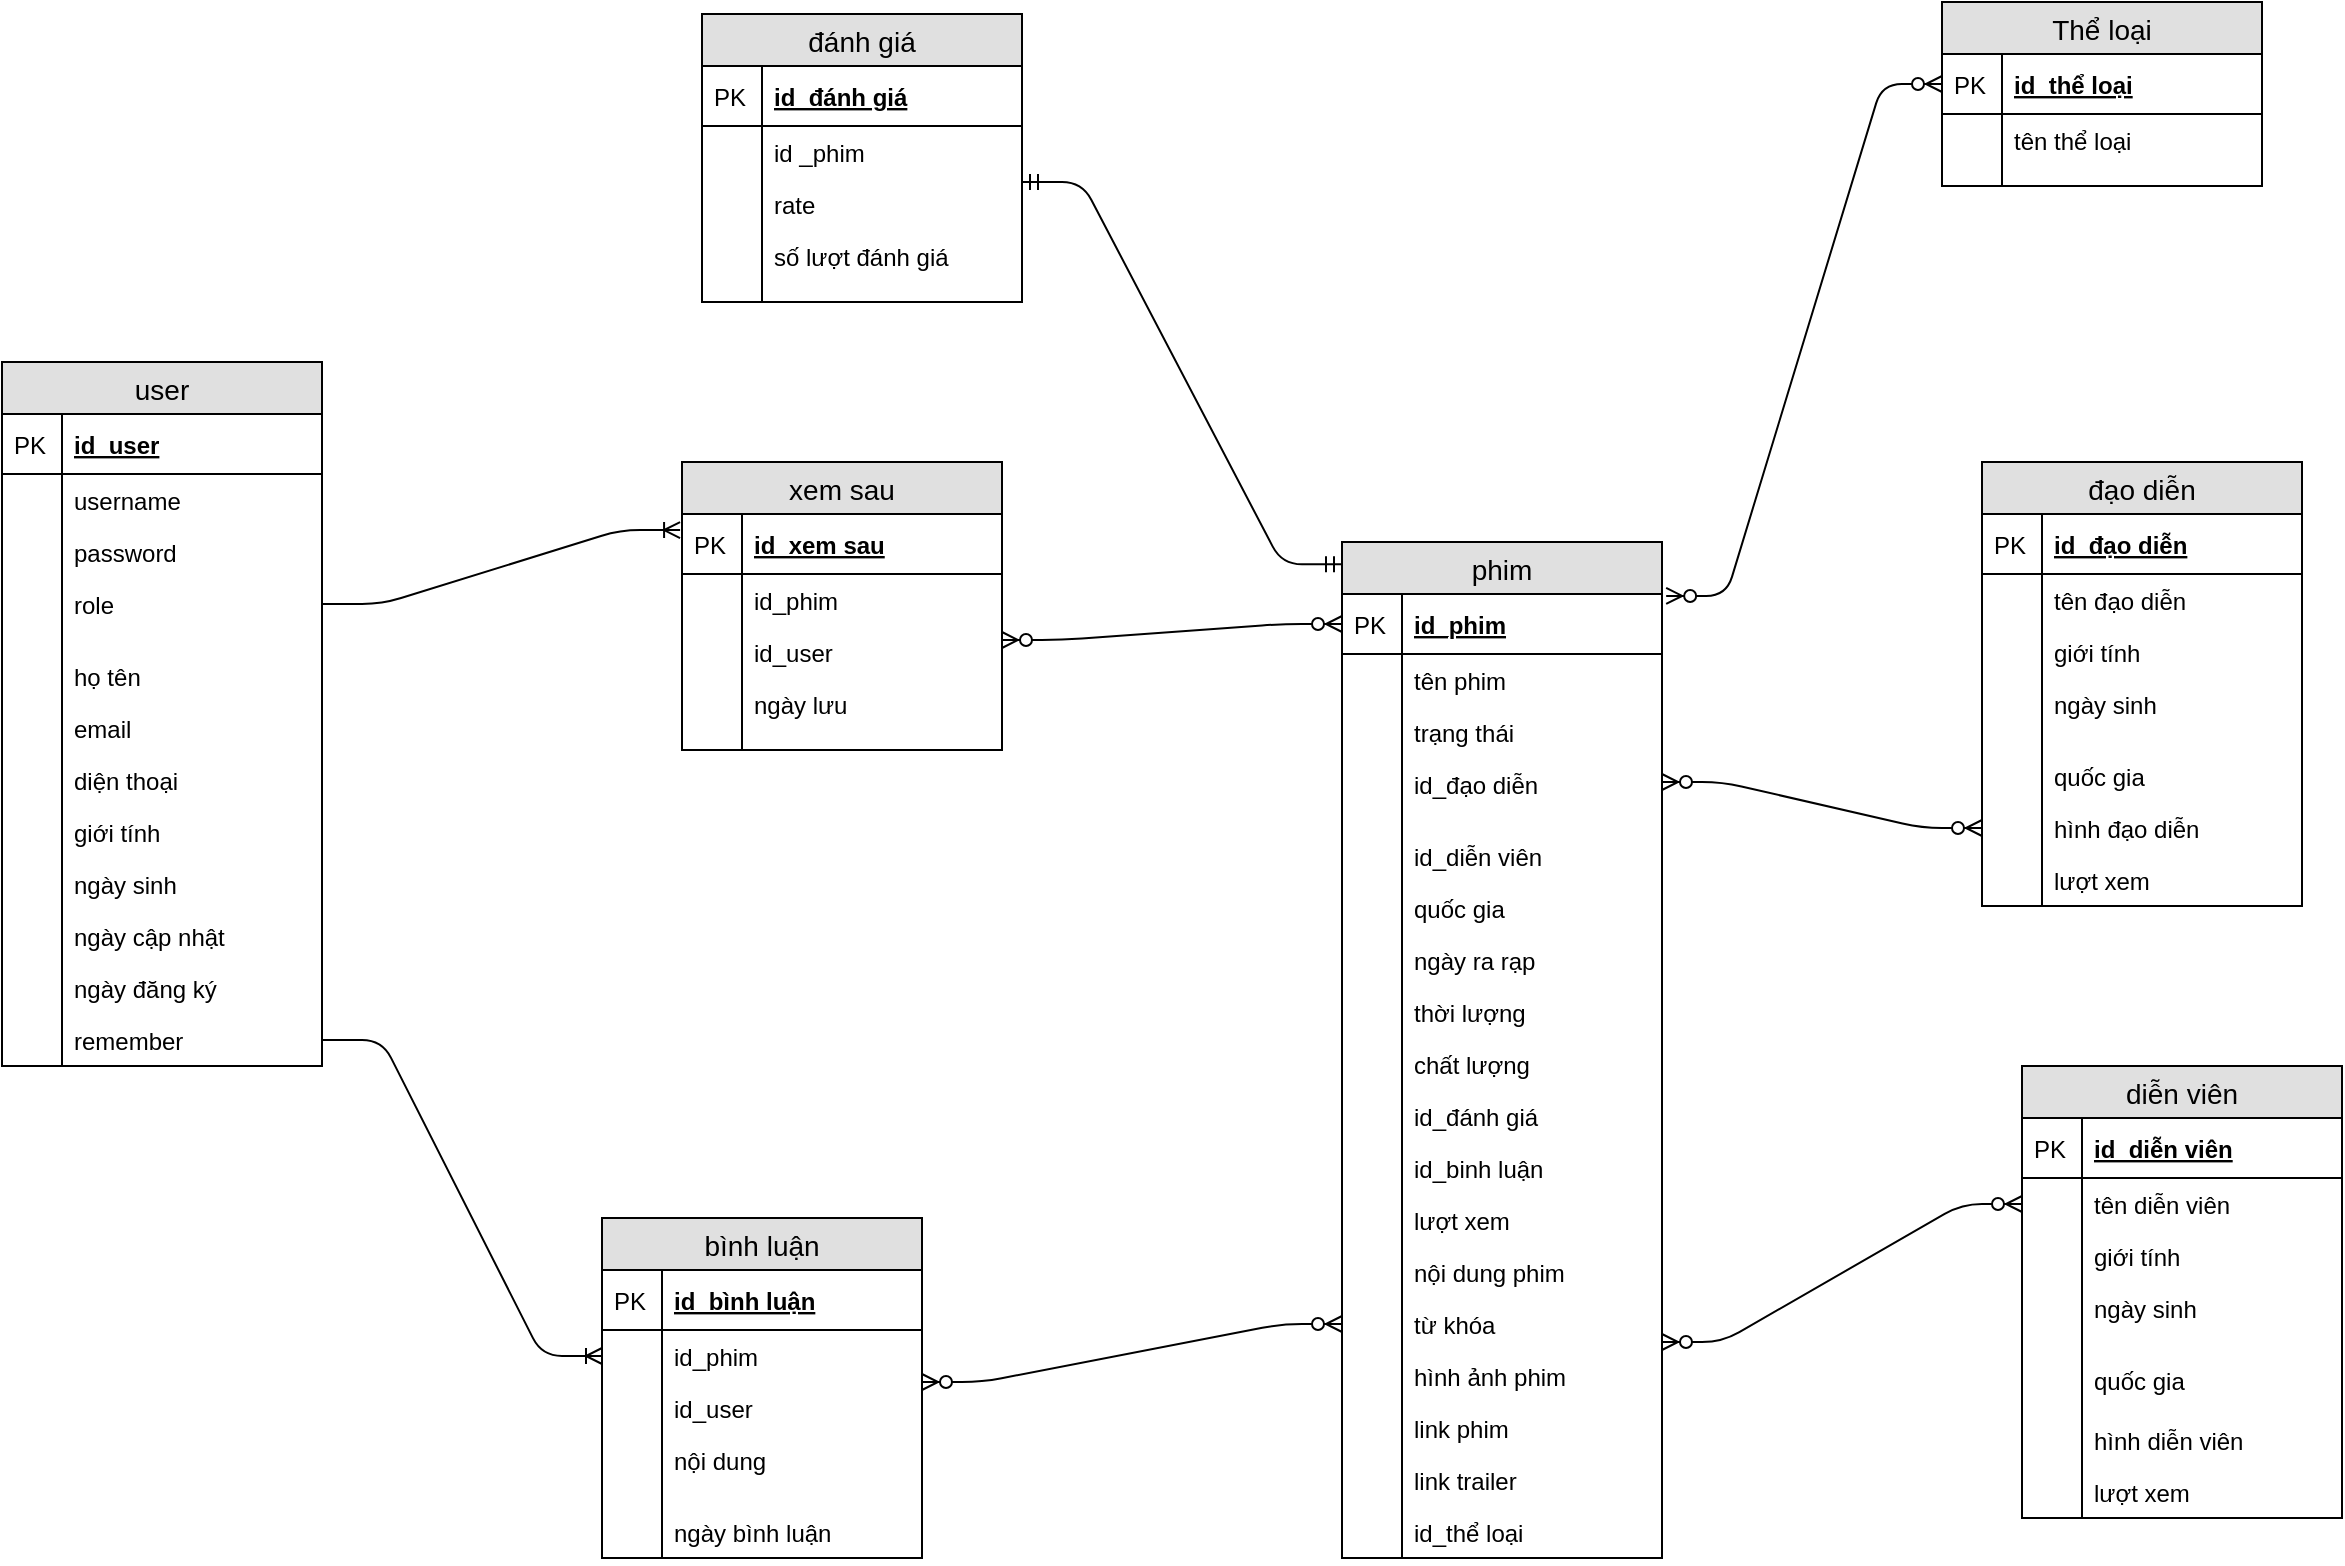 <mxfile version="12.2.6" type="google" pages="1"><diagram id="1PZomo2uLnGu0IHAqjBU" name="Page-1"><mxGraphModel dx="2258" dy="1855" grid="1" gridSize="10" guides="1" tooltips="1" connect="1" arrows="1" fold="1" page="1" pageScale="1" pageWidth="850" pageHeight="1100" math="0" shadow="0"><root><mxCell id="0"/><mxCell id="1" parent="0"/><mxCell id="wIGIGdY3_g30-IGLRHOj-5" value="user" style="swimlane;fontStyle=0;childLayout=stackLayout;horizontal=1;startSize=26;fillColor=#e0e0e0;horizontalStack=0;resizeParent=1;resizeParentMax=0;resizeLast=0;collapsible=1;marginBottom=0;swimlaneFillColor=#ffffff;align=center;fontSize=14;" vertex="1" parent="1"><mxGeometry x="-360" y="-520" width="160" height="352" as="geometry"/></mxCell><mxCell id="wIGIGdY3_g30-IGLRHOj-6" value="id_user" style="shape=partialRectangle;top=0;left=0;right=0;bottom=1;align=left;verticalAlign=middle;fillColor=none;spacingLeft=34;spacingRight=4;overflow=hidden;rotatable=0;points=[[0,0.5],[1,0.5]];portConstraint=eastwest;dropTarget=0;fontStyle=5;fontSize=12;" vertex="1" parent="wIGIGdY3_g30-IGLRHOj-5"><mxGeometry y="26" width="160" height="30" as="geometry"/></mxCell><mxCell id="wIGIGdY3_g30-IGLRHOj-7" value="PK" style="shape=partialRectangle;top=0;left=0;bottom=0;fillColor=none;align=left;verticalAlign=middle;spacingLeft=4;spacingRight=4;overflow=hidden;rotatable=0;points=[];portConstraint=eastwest;part=1;fontSize=12;" vertex="1" connectable="0" parent="wIGIGdY3_g30-IGLRHOj-6"><mxGeometry width="30" height="30" as="geometry"/></mxCell><mxCell id="wIGIGdY3_g30-IGLRHOj-8" value="username" style="shape=partialRectangle;top=0;left=0;right=0;bottom=0;align=left;verticalAlign=top;fillColor=none;spacingLeft=34;spacingRight=4;overflow=hidden;rotatable=0;points=[[0,0.5],[1,0.5]];portConstraint=eastwest;dropTarget=0;fontSize=12;" vertex="1" parent="wIGIGdY3_g30-IGLRHOj-5"><mxGeometry y="56" width="160" height="26" as="geometry"/></mxCell><mxCell id="wIGIGdY3_g30-IGLRHOj-9" value="" style="shape=partialRectangle;top=0;left=0;bottom=0;fillColor=none;align=left;verticalAlign=top;spacingLeft=4;spacingRight=4;overflow=hidden;rotatable=0;points=[];portConstraint=eastwest;part=1;fontSize=12;" vertex="1" connectable="0" parent="wIGIGdY3_g30-IGLRHOj-8"><mxGeometry width="30" height="26" as="geometry"/></mxCell><mxCell id="wIGIGdY3_g30-IGLRHOj-10" value="password" style="shape=partialRectangle;top=0;left=0;right=0;bottom=0;align=left;verticalAlign=top;fillColor=none;spacingLeft=34;spacingRight=4;overflow=hidden;rotatable=0;points=[[0,0.5],[1,0.5]];portConstraint=eastwest;dropTarget=0;fontSize=12;" vertex="1" parent="wIGIGdY3_g30-IGLRHOj-5"><mxGeometry y="82" width="160" height="26" as="geometry"/></mxCell><mxCell id="wIGIGdY3_g30-IGLRHOj-11" value="" style="shape=partialRectangle;top=0;left=0;bottom=0;fillColor=none;align=left;verticalAlign=top;spacingLeft=4;spacingRight=4;overflow=hidden;rotatable=0;points=[];portConstraint=eastwest;part=1;fontSize=12;" vertex="1" connectable="0" parent="wIGIGdY3_g30-IGLRHOj-10"><mxGeometry width="30" height="26" as="geometry"/></mxCell><mxCell id="wIGIGdY3_g30-IGLRHOj-12" value="role" style="shape=partialRectangle;top=0;left=0;right=0;bottom=0;align=left;verticalAlign=top;fillColor=none;spacingLeft=34;spacingRight=4;overflow=hidden;rotatable=0;points=[[0,0.5],[1,0.5]];portConstraint=eastwest;dropTarget=0;fontSize=12;" vertex="1" parent="wIGIGdY3_g30-IGLRHOj-5"><mxGeometry y="108" width="160" height="26" as="geometry"/></mxCell><mxCell id="wIGIGdY3_g30-IGLRHOj-13" value="" style="shape=partialRectangle;top=0;left=0;bottom=0;fillColor=none;align=left;verticalAlign=top;spacingLeft=4;spacingRight=4;overflow=hidden;rotatable=0;points=[];portConstraint=eastwest;part=1;fontSize=12;" vertex="1" connectable="0" parent="wIGIGdY3_g30-IGLRHOj-12"><mxGeometry width="30" height="26" as="geometry"/></mxCell><mxCell id="wIGIGdY3_g30-IGLRHOj-14" value="" style="shape=partialRectangle;top=0;left=0;right=0;bottom=0;align=left;verticalAlign=top;fillColor=none;spacingLeft=34;spacingRight=4;overflow=hidden;rotatable=0;points=[[0,0.5],[1,0.5]];portConstraint=eastwest;dropTarget=0;fontSize=12;" vertex="1" parent="wIGIGdY3_g30-IGLRHOj-5"><mxGeometry y="134" width="160" height="10" as="geometry"/></mxCell><mxCell id="wIGIGdY3_g30-IGLRHOj-15" value="" style="shape=partialRectangle;top=0;left=0;bottom=0;fillColor=none;align=left;verticalAlign=top;spacingLeft=4;spacingRight=4;overflow=hidden;rotatable=0;points=[];portConstraint=eastwest;part=1;fontSize=12;" vertex="1" connectable="0" parent="wIGIGdY3_g30-IGLRHOj-14"><mxGeometry width="30" height="10" as="geometry"/></mxCell><mxCell id="wIGIGdY3_g30-IGLRHOj-18" value="họ tên" style="shape=partialRectangle;top=0;left=0;right=0;bottom=0;align=left;verticalAlign=top;fillColor=none;spacingLeft=34;spacingRight=4;overflow=hidden;rotatable=0;points=[[0,0.5],[1,0.5]];portConstraint=eastwest;dropTarget=0;fontSize=12;" vertex="1" parent="wIGIGdY3_g30-IGLRHOj-5"><mxGeometry y="144" width="160" height="26" as="geometry"/></mxCell><mxCell id="wIGIGdY3_g30-IGLRHOj-19" value="" style="shape=partialRectangle;top=0;left=0;bottom=0;fillColor=none;align=left;verticalAlign=top;spacingLeft=4;spacingRight=4;overflow=hidden;rotatable=0;points=[];portConstraint=eastwest;part=1;fontSize=12;" vertex="1" connectable="0" parent="wIGIGdY3_g30-IGLRHOj-18"><mxGeometry width="30" height="26" as="geometry"/></mxCell><mxCell id="wIGIGdY3_g30-IGLRHOj-20" value="email" style="shape=partialRectangle;top=0;left=0;right=0;bottom=0;align=left;verticalAlign=top;fillColor=none;spacingLeft=34;spacingRight=4;overflow=hidden;rotatable=0;points=[[0,0.5],[1,0.5]];portConstraint=eastwest;dropTarget=0;fontSize=12;" vertex="1" parent="wIGIGdY3_g30-IGLRHOj-5"><mxGeometry y="170" width="160" height="26" as="geometry"/></mxCell><mxCell id="wIGIGdY3_g30-IGLRHOj-21" value="" style="shape=partialRectangle;top=0;left=0;bottom=0;fillColor=none;align=left;verticalAlign=top;spacingLeft=4;spacingRight=4;overflow=hidden;rotatable=0;points=[];portConstraint=eastwest;part=1;fontSize=12;" vertex="1" connectable="0" parent="wIGIGdY3_g30-IGLRHOj-20"><mxGeometry width="30" height="26" as="geometry"/></mxCell><mxCell id="wIGIGdY3_g30-IGLRHOj-22" value="diện thoại" style="shape=partialRectangle;top=0;left=0;right=0;bottom=0;align=left;verticalAlign=top;fillColor=none;spacingLeft=34;spacingRight=4;overflow=hidden;rotatable=0;points=[[0,0.5],[1,0.5]];portConstraint=eastwest;dropTarget=0;fontSize=12;" vertex="1" parent="wIGIGdY3_g30-IGLRHOj-5"><mxGeometry y="196" width="160" height="26" as="geometry"/></mxCell><mxCell id="wIGIGdY3_g30-IGLRHOj-23" value="" style="shape=partialRectangle;top=0;left=0;bottom=0;fillColor=none;align=left;verticalAlign=top;spacingLeft=4;spacingRight=4;overflow=hidden;rotatable=0;points=[];portConstraint=eastwest;part=1;fontSize=12;" vertex="1" connectable="0" parent="wIGIGdY3_g30-IGLRHOj-22"><mxGeometry width="30" height="26" as="geometry"/></mxCell><mxCell id="wIGIGdY3_g30-IGLRHOj-24" value="giới tính" style="shape=partialRectangle;top=0;left=0;right=0;bottom=0;align=left;verticalAlign=top;fillColor=none;spacingLeft=34;spacingRight=4;overflow=hidden;rotatable=0;points=[[0,0.5],[1,0.5]];portConstraint=eastwest;dropTarget=0;fontSize=12;" vertex="1" parent="wIGIGdY3_g30-IGLRHOj-5"><mxGeometry y="222" width="160" height="26" as="geometry"/></mxCell><mxCell id="wIGIGdY3_g30-IGLRHOj-25" value="" style="shape=partialRectangle;top=0;left=0;bottom=0;fillColor=none;align=left;verticalAlign=top;spacingLeft=4;spacingRight=4;overflow=hidden;rotatable=0;points=[];portConstraint=eastwest;part=1;fontSize=12;" vertex="1" connectable="0" parent="wIGIGdY3_g30-IGLRHOj-24"><mxGeometry width="30" height="26" as="geometry"/></mxCell><mxCell id="wIGIGdY3_g30-IGLRHOj-26" value="ngày sinh" style="shape=partialRectangle;top=0;left=0;right=0;bottom=0;align=left;verticalAlign=top;fillColor=none;spacingLeft=34;spacingRight=4;overflow=hidden;rotatable=0;points=[[0,0.5],[1,0.5]];portConstraint=eastwest;dropTarget=0;fontSize=12;" vertex="1" parent="wIGIGdY3_g30-IGLRHOj-5"><mxGeometry y="248" width="160" height="26" as="geometry"/></mxCell><mxCell id="wIGIGdY3_g30-IGLRHOj-27" value="" style="shape=partialRectangle;top=0;left=0;bottom=0;fillColor=none;align=left;verticalAlign=top;spacingLeft=4;spacingRight=4;overflow=hidden;rotatable=0;points=[];portConstraint=eastwest;part=1;fontSize=12;" vertex="1" connectable="0" parent="wIGIGdY3_g30-IGLRHOj-26"><mxGeometry width="30" height="26" as="geometry"/></mxCell><mxCell id="wIGIGdY3_g30-IGLRHOj-49" value="ngày cập nhật" style="shape=partialRectangle;top=0;left=0;right=0;bottom=0;align=left;verticalAlign=top;fillColor=none;spacingLeft=34;spacingRight=4;overflow=hidden;rotatable=0;points=[[0,0.5],[1,0.5]];portConstraint=eastwest;dropTarget=0;fontSize=12;" vertex="1" parent="wIGIGdY3_g30-IGLRHOj-5"><mxGeometry y="274" width="160" height="26" as="geometry"/></mxCell><mxCell id="wIGIGdY3_g30-IGLRHOj-50" value="" style="shape=partialRectangle;top=0;left=0;bottom=0;fillColor=none;align=left;verticalAlign=top;spacingLeft=4;spacingRight=4;overflow=hidden;rotatable=0;points=[];portConstraint=eastwest;part=1;fontSize=12;" vertex="1" connectable="0" parent="wIGIGdY3_g30-IGLRHOj-49"><mxGeometry width="30" height="26" as="geometry"/></mxCell><mxCell id="wIGIGdY3_g30-IGLRHOj-51" value="ngày đăng ký" style="shape=partialRectangle;top=0;left=0;right=0;bottom=0;align=left;verticalAlign=top;fillColor=none;spacingLeft=34;spacingRight=4;overflow=hidden;rotatable=0;points=[[0,0.5],[1,0.5]];portConstraint=eastwest;dropTarget=0;fontSize=12;" vertex="1" parent="wIGIGdY3_g30-IGLRHOj-5"><mxGeometry y="300" width="160" height="26" as="geometry"/></mxCell><mxCell id="wIGIGdY3_g30-IGLRHOj-52" value="" style="shape=partialRectangle;top=0;left=0;bottom=0;fillColor=none;align=left;verticalAlign=top;spacingLeft=4;spacingRight=4;overflow=hidden;rotatable=0;points=[];portConstraint=eastwest;part=1;fontSize=12;" vertex="1" connectable="0" parent="wIGIGdY3_g30-IGLRHOj-51"><mxGeometry width="30" height="26" as="geometry"/></mxCell><mxCell id="wIGIGdY3_g30-IGLRHOj-53" value="remember" style="shape=partialRectangle;top=0;left=0;right=0;bottom=0;align=left;verticalAlign=top;fillColor=none;spacingLeft=34;spacingRight=4;overflow=hidden;rotatable=0;points=[[0,0.5],[1,0.5]];portConstraint=eastwest;dropTarget=0;fontSize=12;" vertex="1" parent="wIGIGdY3_g30-IGLRHOj-5"><mxGeometry y="326" width="160" height="26" as="geometry"/></mxCell><mxCell id="wIGIGdY3_g30-IGLRHOj-54" value="" style="shape=partialRectangle;top=0;left=0;bottom=0;fillColor=none;align=left;verticalAlign=top;spacingLeft=4;spacingRight=4;overflow=hidden;rotatable=0;points=[];portConstraint=eastwest;part=1;fontSize=12;" vertex="1" connectable="0" parent="wIGIGdY3_g30-IGLRHOj-53"><mxGeometry width="30" height="26" as="geometry"/></mxCell><mxCell id="wIGIGdY3_g30-IGLRHOj-66" value="phim" style="swimlane;fontStyle=0;childLayout=stackLayout;horizontal=1;startSize=26;fillColor=#e0e0e0;horizontalStack=0;resizeParent=1;resizeParentMax=0;resizeLast=0;collapsible=1;marginBottom=0;swimlaneFillColor=#ffffff;align=center;fontSize=14;" vertex="1" parent="1"><mxGeometry x="310" y="-430" width="160" height="508" as="geometry"/></mxCell><mxCell id="wIGIGdY3_g30-IGLRHOj-67" value="id_phim" style="shape=partialRectangle;top=0;left=0;right=0;bottom=1;align=left;verticalAlign=middle;fillColor=none;spacingLeft=34;spacingRight=4;overflow=hidden;rotatable=0;points=[[0,0.5],[1,0.5]];portConstraint=eastwest;dropTarget=0;fontStyle=5;fontSize=12;" vertex="1" parent="wIGIGdY3_g30-IGLRHOj-66"><mxGeometry y="26" width="160" height="30" as="geometry"/></mxCell><mxCell id="wIGIGdY3_g30-IGLRHOj-68" value="PK" style="shape=partialRectangle;top=0;left=0;bottom=0;fillColor=none;align=left;verticalAlign=middle;spacingLeft=4;spacingRight=4;overflow=hidden;rotatable=0;points=[];portConstraint=eastwest;part=1;fontSize=12;" vertex="1" connectable="0" parent="wIGIGdY3_g30-IGLRHOj-67"><mxGeometry width="30" height="30" as="geometry"/></mxCell><mxCell id="wIGIGdY3_g30-IGLRHOj-69" value="tên phim" style="shape=partialRectangle;top=0;left=0;right=0;bottom=0;align=left;verticalAlign=top;fillColor=none;spacingLeft=34;spacingRight=4;overflow=hidden;rotatable=0;points=[[0,0.5],[1,0.5]];portConstraint=eastwest;dropTarget=0;fontSize=12;" vertex="1" parent="wIGIGdY3_g30-IGLRHOj-66"><mxGeometry y="56" width="160" height="26" as="geometry"/></mxCell><mxCell id="wIGIGdY3_g30-IGLRHOj-70" value="" style="shape=partialRectangle;top=0;left=0;bottom=0;fillColor=none;align=left;verticalAlign=top;spacingLeft=4;spacingRight=4;overflow=hidden;rotatable=0;points=[];portConstraint=eastwest;part=1;fontSize=12;" vertex="1" connectable="0" parent="wIGIGdY3_g30-IGLRHOj-69"><mxGeometry width="30" height="26" as="geometry"/></mxCell><mxCell id="wIGIGdY3_g30-IGLRHOj-71" value="trạng thái" style="shape=partialRectangle;top=0;left=0;right=0;bottom=0;align=left;verticalAlign=top;fillColor=none;spacingLeft=34;spacingRight=4;overflow=hidden;rotatable=0;points=[[0,0.5],[1,0.5]];portConstraint=eastwest;dropTarget=0;fontSize=12;" vertex="1" parent="wIGIGdY3_g30-IGLRHOj-66"><mxGeometry y="82" width="160" height="26" as="geometry"/></mxCell><mxCell id="wIGIGdY3_g30-IGLRHOj-72" value="" style="shape=partialRectangle;top=0;left=0;bottom=0;fillColor=none;align=left;verticalAlign=top;spacingLeft=4;spacingRight=4;overflow=hidden;rotatable=0;points=[];portConstraint=eastwest;part=1;fontSize=12;" vertex="1" connectable="0" parent="wIGIGdY3_g30-IGLRHOj-71"><mxGeometry width="30" height="26" as="geometry"/></mxCell><mxCell id="wIGIGdY3_g30-IGLRHOj-73" value="id_đạo diễn" style="shape=partialRectangle;top=0;left=0;right=0;bottom=0;align=left;verticalAlign=top;fillColor=none;spacingLeft=34;spacingRight=4;overflow=hidden;rotatable=0;points=[[0,0.5],[1,0.5]];portConstraint=eastwest;dropTarget=0;fontSize=12;" vertex="1" parent="wIGIGdY3_g30-IGLRHOj-66"><mxGeometry y="108" width="160" height="26" as="geometry"/></mxCell><mxCell id="wIGIGdY3_g30-IGLRHOj-74" value="" style="shape=partialRectangle;top=0;left=0;bottom=0;fillColor=none;align=left;verticalAlign=top;spacingLeft=4;spacingRight=4;overflow=hidden;rotatable=0;points=[];portConstraint=eastwest;part=1;fontSize=12;" vertex="1" connectable="0" parent="wIGIGdY3_g30-IGLRHOj-73"><mxGeometry width="30" height="26" as="geometry"/></mxCell><mxCell id="wIGIGdY3_g30-IGLRHOj-75" value="" style="shape=partialRectangle;top=0;left=0;right=0;bottom=0;align=left;verticalAlign=top;fillColor=none;spacingLeft=34;spacingRight=4;overflow=hidden;rotatable=0;points=[[0,0.5],[1,0.5]];portConstraint=eastwest;dropTarget=0;fontSize=12;" vertex="1" parent="wIGIGdY3_g30-IGLRHOj-66"><mxGeometry y="134" width="160" height="10" as="geometry"/></mxCell><mxCell id="wIGIGdY3_g30-IGLRHOj-76" value="" style="shape=partialRectangle;top=0;left=0;bottom=0;fillColor=none;align=left;verticalAlign=top;spacingLeft=4;spacingRight=4;overflow=hidden;rotatable=0;points=[];portConstraint=eastwest;part=1;fontSize=12;" vertex="1" connectable="0" parent="wIGIGdY3_g30-IGLRHOj-75"><mxGeometry width="30" height="10" as="geometry"/></mxCell><mxCell id="wIGIGdY3_g30-IGLRHOj-77" value="id_diễn viên" style="shape=partialRectangle;top=0;left=0;right=0;bottom=0;align=left;verticalAlign=top;fillColor=none;spacingLeft=34;spacingRight=4;overflow=hidden;rotatable=0;points=[[0,0.5],[1,0.5]];portConstraint=eastwest;dropTarget=0;fontSize=12;" vertex="1" parent="wIGIGdY3_g30-IGLRHOj-66"><mxGeometry y="144" width="160" height="26" as="geometry"/></mxCell><mxCell id="wIGIGdY3_g30-IGLRHOj-78" value="" style="shape=partialRectangle;top=0;left=0;bottom=0;fillColor=none;align=left;verticalAlign=top;spacingLeft=4;spacingRight=4;overflow=hidden;rotatable=0;points=[];portConstraint=eastwest;part=1;fontSize=12;" vertex="1" connectable="0" parent="wIGIGdY3_g30-IGLRHOj-77"><mxGeometry width="30" height="26" as="geometry"/></mxCell><mxCell id="wIGIGdY3_g30-IGLRHOj-79" value="quốc gia" style="shape=partialRectangle;top=0;left=0;right=0;bottom=0;align=left;verticalAlign=top;fillColor=none;spacingLeft=34;spacingRight=4;overflow=hidden;rotatable=0;points=[[0,0.5],[1,0.5]];portConstraint=eastwest;dropTarget=0;fontSize=12;" vertex="1" parent="wIGIGdY3_g30-IGLRHOj-66"><mxGeometry y="170" width="160" height="26" as="geometry"/></mxCell><mxCell id="wIGIGdY3_g30-IGLRHOj-80" value="" style="shape=partialRectangle;top=0;left=0;bottom=0;fillColor=none;align=left;verticalAlign=top;spacingLeft=4;spacingRight=4;overflow=hidden;rotatable=0;points=[];portConstraint=eastwest;part=1;fontSize=12;" vertex="1" connectable="0" parent="wIGIGdY3_g30-IGLRHOj-79"><mxGeometry width="30" height="26" as="geometry"/></mxCell><mxCell id="wIGIGdY3_g30-IGLRHOj-81" value="ngày ra rạp" style="shape=partialRectangle;top=0;left=0;right=0;bottom=0;align=left;verticalAlign=top;fillColor=none;spacingLeft=34;spacingRight=4;overflow=hidden;rotatable=0;points=[[0,0.5],[1,0.5]];portConstraint=eastwest;dropTarget=0;fontSize=12;" vertex="1" parent="wIGIGdY3_g30-IGLRHOj-66"><mxGeometry y="196" width="160" height="26" as="geometry"/></mxCell><mxCell id="wIGIGdY3_g30-IGLRHOj-82" value="" style="shape=partialRectangle;top=0;left=0;bottom=0;fillColor=none;align=left;verticalAlign=top;spacingLeft=4;spacingRight=4;overflow=hidden;rotatable=0;points=[];portConstraint=eastwest;part=1;fontSize=12;" vertex="1" connectable="0" parent="wIGIGdY3_g30-IGLRHOj-81"><mxGeometry width="30" height="26" as="geometry"/></mxCell><mxCell id="wIGIGdY3_g30-IGLRHOj-83" value="thời lượng" style="shape=partialRectangle;top=0;left=0;right=0;bottom=0;align=left;verticalAlign=top;fillColor=none;spacingLeft=34;spacingRight=4;overflow=hidden;rotatable=0;points=[[0,0.5],[1,0.5]];portConstraint=eastwest;dropTarget=0;fontSize=12;" vertex="1" parent="wIGIGdY3_g30-IGLRHOj-66"><mxGeometry y="222" width="160" height="26" as="geometry"/></mxCell><mxCell id="wIGIGdY3_g30-IGLRHOj-84" value="" style="shape=partialRectangle;top=0;left=0;bottom=0;fillColor=none;align=left;verticalAlign=top;spacingLeft=4;spacingRight=4;overflow=hidden;rotatable=0;points=[];portConstraint=eastwest;part=1;fontSize=12;" vertex="1" connectable="0" parent="wIGIGdY3_g30-IGLRHOj-83"><mxGeometry width="30" height="26" as="geometry"/></mxCell><mxCell id="wIGIGdY3_g30-IGLRHOj-85" value="chất lượng" style="shape=partialRectangle;top=0;left=0;right=0;bottom=0;align=left;verticalAlign=top;fillColor=none;spacingLeft=34;spacingRight=4;overflow=hidden;rotatable=0;points=[[0,0.5],[1,0.5]];portConstraint=eastwest;dropTarget=0;fontSize=12;" vertex="1" parent="wIGIGdY3_g30-IGLRHOj-66"><mxGeometry y="248" width="160" height="26" as="geometry"/></mxCell><mxCell id="wIGIGdY3_g30-IGLRHOj-86" value="" style="shape=partialRectangle;top=0;left=0;bottom=0;fillColor=none;align=left;verticalAlign=top;spacingLeft=4;spacingRight=4;overflow=hidden;rotatable=0;points=[];portConstraint=eastwest;part=1;fontSize=12;" vertex="1" connectable="0" parent="wIGIGdY3_g30-IGLRHOj-85"><mxGeometry width="30" height="26" as="geometry"/></mxCell><mxCell id="wIGIGdY3_g30-IGLRHOj-89" value="id_đánh giá" style="shape=partialRectangle;top=0;left=0;right=0;bottom=0;align=left;verticalAlign=top;fillColor=none;spacingLeft=34;spacingRight=4;overflow=hidden;rotatable=0;points=[[0,0.5],[1,0.5]];portConstraint=eastwest;dropTarget=0;fontSize=12;" vertex="1" parent="wIGIGdY3_g30-IGLRHOj-66"><mxGeometry y="274" width="160" height="26" as="geometry"/></mxCell><mxCell id="wIGIGdY3_g30-IGLRHOj-90" value="" style="shape=partialRectangle;top=0;left=0;bottom=0;fillColor=none;align=left;verticalAlign=top;spacingLeft=4;spacingRight=4;overflow=hidden;rotatable=0;points=[];portConstraint=eastwest;part=1;fontSize=12;" vertex="1" connectable="0" parent="wIGIGdY3_g30-IGLRHOj-89"><mxGeometry width="30" height="26" as="geometry"/></mxCell><mxCell id="wIGIGdY3_g30-IGLRHOj-91" value="id_binh luận" style="shape=partialRectangle;top=0;left=0;right=0;bottom=0;align=left;verticalAlign=top;fillColor=none;spacingLeft=34;spacingRight=4;overflow=hidden;rotatable=0;points=[[0,0.5],[1,0.5]];portConstraint=eastwest;dropTarget=0;fontSize=12;" vertex="1" parent="wIGIGdY3_g30-IGLRHOj-66"><mxGeometry y="300" width="160" height="26" as="geometry"/></mxCell><mxCell id="wIGIGdY3_g30-IGLRHOj-92" value="" style="shape=partialRectangle;top=0;left=0;bottom=0;fillColor=none;align=left;verticalAlign=top;spacingLeft=4;spacingRight=4;overflow=hidden;rotatable=0;points=[];portConstraint=eastwest;part=1;fontSize=12;" vertex="1" connectable="0" parent="wIGIGdY3_g30-IGLRHOj-91"><mxGeometry width="30" height="26" as="geometry"/></mxCell><mxCell id="wIGIGdY3_g30-IGLRHOj-93" value="lượt xem" style="shape=partialRectangle;top=0;left=0;right=0;bottom=0;align=left;verticalAlign=top;fillColor=none;spacingLeft=34;spacingRight=4;overflow=hidden;rotatable=0;points=[[0,0.5],[1,0.5]];portConstraint=eastwest;dropTarget=0;fontSize=12;" vertex="1" parent="wIGIGdY3_g30-IGLRHOj-66"><mxGeometry y="326" width="160" height="26" as="geometry"/></mxCell><mxCell id="wIGIGdY3_g30-IGLRHOj-94" value="" style="shape=partialRectangle;top=0;left=0;bottom=0;fillColor=none;align=left;verticalAlign=top;spacingLeft=4;spacingRight=4;overflow=hidden;rotatable=0;points=[];portConstraint=eastwest;part=1;fontSize=12;" vertex="1" connectable="0" parent="wIGIGdY3_g30-IGLRHOj-93"><mxGeometry width="30" height="26" as="geometry"/></mxCell><mxCell id="wIGIGdY3_g30-IGLRHOj-95" value="nội dung phim" style="shape=partialRectangle;top=0;left=0;right=0;bottom=0;align=left;verticalAlign=top;fillColor=none;spacingLeft=34;spacingRight=4;overflow=hidden;rotatable=0;points=[[0,0.5],[1,0.5]];portConstraint=eastwest;dropTarget=0;fontSize=12;" vertex="1" parent="wIGIGdY3_g30-IGLRHOj-66"><mxGeometry y="352" width="160" height="26" as="geometry"/></mxCell><mxCell id="wIGIGdY3_g30-IGLRHOj-96" value="" style="shape=partialRectangle;top=0;left=0;bottom=0;fillColor=none;align=left;verticalAlign=top;spacingLeft=4;spacingRight=4;overflow=hidden;rotatable=0;points=[];portConstraint=eastwest;part=1;fontSize=12;" vertex="1" connectable="0" parent="wIGIGdY3_g30-IGLRHOj-95"><mxGeometry width="30" height="26" as="geometry"/></mxCell><mxCell id="wIGIGdY3_g30-IGLRHOj-97" value="từ khóa" style="shape=partialRectangle;top=0;left=0;right=0;bottom=0;align=left;verticalAlign=top;fillColor=none;spacingLeft=34;spacingRight=4;overflow=hidden;rotatable=0;points=[[0,0.5],[1,0.5]];portConstraint=eastwest;dropTarget=0;fontSize=12;" vertex="1" parent="wIGIGdY3_g30-IGLRHOj-66"><mxGeometry y="378" width="160" height="26" as="geometry"/></mxCell><mxCell id="wIGIGdY3_g30-IGLRHOj-98" value="" style="shape=partialRectangle;top=0;left=0;bottom=0;fillColor=none;align=left;verticalAlign=top;spacingLeft=4;spacingRight=4;overflow=hidden;rotatable=0;points=[];portConstraint=eastwest;part=1;fontSize=12;" vertex="1" connectable="0" parent="wIGIGdY3_g30-IGLRHOj-97"><mxGeometry width="30" height="26" as="geometry"/></mxCell><mxCell id="wIGIGdY3_g30-IGLRHOj-99" value="hình ảnh phim" style="shape=partialRectangle;top=0;left=0;right=0;bottom=0;align=left;verticalAlign=top;fillColor=none;spacingLeft=34;spacingRight=4;overflow=hidden;rotatable=0;points=[[0,0.5],[1,0.5]];portConstraint=eastwest;dropTarget=0;fontSize=12;" vertex="1" parent="wIGIGdY3_g30-IGLRHOj-66"><mxGeometry y="404" width="160" height="26" as="geometry"/></mxCell><mxCell id="wIGIGdY3_g30-IGLRHOj-100" value="" style="shape=partialRectangle;top=0;left=0;bottom=0;fillColor=none;align=left;verticalAlign=top;spacingLeft=4;spacingRight=4;overflow=hidden;rotatable=0;points=[];portConstraint=eastwest;part=1;fontSize=12;" vertex="1" connectable="0" parent="wIGIGdY3_g30-IGLRHOj-99"><mxGeometry width="30" height="26" as="geometry"/></mxCell><mxCell id="wIGIGdY3_g30-IGLRHOj-101" value="link phim" style="shape=partialRectangle;top=0;left=0;right=0;bottom=0;align=left;verticalAlign=top;fillColor=none;spacingLeft=34;spacingRight=4;overflow=hidden;rotatable=0;points=[[0,0.5],[1,0.5]];portConstraint=eastwest;dropTarget=0;fontSize=12;" vertex="1" parent="wIGIGdY3_g30-IGLRHOj-66"><mxGeometry y="430" width="160" height="26" as="geometry"/></mxCell><mxCell id="wIGIGdY3_g30-IGLRHOj-102" value="" style="shape=partialRectangle;top=0;left=0;bottom=0;fillColor=none;align=left;verticalAlign=top;spacingLeft=4;spacingRight=4;overflow=hidden;rotatable=0;points=[];portConstraint=eastwest;part=1;fontSize=12;" vertex="1" connectable="0" parent="wIGIGdY3_g30-IGLRHOj-101"><mxGeometry width="30" height="26" as="geometry"/></mxCell><mxCell id="wIGIGdY3_g30-IGLRHOj-103" value="link trailer" style="shape=partialRectangle;top=0;left=0;right=0;bottom=0;align=left;verticalAlign=top;fillColor=none;spacingLeft=34;spacingRight=4;overflow=hidden;rotatable=0;points=[[0,0.5],[1,0.5]];portConstraint=eastwest;dropTarget=0;fontSize=12;" vertex="1" parent="wIGIGdY3_g30-IGLRHOj-66"><mxGeometry y="456" width="160" height="26" as="geometry"/></mxCell><mxCell id="wIGIGdY3_g30-IGLRHOj-104" value="" style="shape=partialRectangle;top=0;left=0;bottom=0;fillColor=none;align=left;verticalAlign=top;spacingLeft=4;spacingRight=4;overflow=hidden;rotatable=0;points=[];portConstraint=eastwest;part=1;fontSize=12;" vertex="1" connectable="0" parent="wIGIGdY3_g30-IGLRHOj-103"><mxGeometry width="30" height="26" as="geometry"/></mxCell><mxCell id="wIGIGdY3_g30-IGLRHOj-251" value="id_thể loại" style="shape=partialRectangle;top=0;left=0;right=0;bottom=0;align=left;verticalAlign=top;fillColor=none;spacingLeft=34;spacingRight=4;overflow=hidden;rotatable=0;points=[[0,0.5],[1,0.5]];portConstraint=eastwest;dropTarget=0;fontSize=12;" vertex="1" parent="wIGIGdY3_g30-IGLRHOj-66"><mxGeometry y="482" width="160" height="26" as="geometry"/></mxCell><mxCell id="wIGIGdY3_g30-IGLRHOj-252" value="" style="shape=partialRectangle;top=0;left=0;bottom=0;fillColor=none;align=left;verticalAlign=top;spacingLeft=4;spacingRight=4;overflow=hidden;rotatable=0;points=[];portConstraint=eastwest;part=1;fontSize=12;" vertex="1" connectable="0" parent="wIGIGdY3_g30-IGLRHOj-251"><mxGeometry width="30" height="26" as="geometry"/></mxCell><mxCell id="wIGIGdY3_g30-IGLRHOj-105" value="diễn viên" style="swimlane;fontStyle=0;childLayout=stackLayout;horizontal=1;startSize=26;fillColor=#e0e0e0;horizontalStack=0;resizeParent=1;resizeParentMax=0;resizeLast=0;collapsible=1;marginBottom=0;swimlaneFillColor=#ffffff;align=center;fontSize=14;" vertex="1" parent="1"><mxGeometry x="650" y="-168" width="160" height="226" as="geometry"/></mxCell><mxCell id="wIGIGdY3_g30-IGLRHOj-106" value="id_diễn viên" style="shape=partialRectangle;top=0;left=0;right=0;bottom=1;align=left;verticalAlign=middle;fillColor=none;spacingLeft=34;spacingRight=4;overflow=hidden;rotatable=0;points=[[0,0.5],[1,0.5]];portConstraint=eastwest;dropTarget=0;fontStyle=5;fontSize=12;" vertex="1" parent="wIGIGdY3_g30-IGLRHOj-105"><mxGeometry y="26" width="160" height="30" as="geometry"/></mxCell><mxCell id="wIGIGdY3_g30-IGLRHOj-107" value="PK" style="shape=partialRectangle;top=0;left=0;bottom=0;fillColor=none;align=left;verticalAlign=middle;spacingLeft=4;spacingRight=4;overflow=hidden;rotatable=0;points=[];portConstraint=eastwest;part=1;fontSize=12;" vertex="1" connectable="0" parent="wIGIGdY3_g30-IGLRHOj-106"><mxGeometry width="30" height="30" as="geometry"/></mxCell><mxCell id="wIGIGdY3_g30-IGLRHOj-108" value="tên diễn viên" style="shape=partialRectangle;top=0;left=0;right=0;bottom=0;align=left;verticalAlign=top;fillColor=none;spacingLeft=34;spacingRight=4;overflow=hidden;rotatable=0;points=[[0,0.5],[1,0.5]];portConstraint=eastwest;dropTarget=0;fontSize=12;" vertex="1" parent="wIGIGdY3_g30-IGLRHOj-105"><mxGeometry y="56" width="160" height="26" as="geometry"/></mxCell><mxCell id="wIGIGdY3_g30-IGLRHOj-109" value="" style="shape=partialRectangle;top=0;left=0;bottom=0;fillColor=none;align=left;verticalAlign=top;spacingLeft=4;spacingRight=4;overflow=hidden;rotatable=0;points=[];portConstraint=eastwest;part=1;fontSize=12;" vertex="1" connectable="0" parent="wIGIGdY3_g30-IGLRHOj-108"><mxGeometry width="30" height="26" as="geometry"/></mxCell><mxCell id="wIGIGdY3_g30-IGLRHOj-110" value="giới tính" style="shape=partialRectangle;top=0;left=0;right=0;bottom=0;align=left;verticalAlign=top;fillColor=none;spacingLeft=34;spacingRight=4;overflow=hidden;rotatable=0;points=[[0,0.5],[1,0.5]];portConstraint=eastwest;dropTarget=0;fontSize=12;" vertex="1" parent="wIGIGdY3_g30-IGLRHOj-105"><mxGeometry y="82" width="160" height="26" as="geometry"/></mxCell><mxCell id="wIGIGdY3_g30-IGLRHOj-111" value="" style="shape=partialRectangle;top=0;left=0;bottom=0;fillColor=none;align=left;verticalAlign=top;spacingLeft=4;spacingRight=4;overflow=hidden;rotatable=0;points=[];portConstraint=eastwest;part=1;fontSize=12;" vertex="1" connectable="0" parent="wIGIGdY3_g30-IGLRHOj-110"><mxGeometry width="30" height="26" as="geometry"/></mxCell><mxCell id="wIGIGdY3_g30-IGLRHOj-112" value="ngày sinh" style="shape=partialRectangle;top=0;left=0;right=0;bottom=0;align=left;verticalAlign=top;fillColor=none;spacingLeft=34;spacingRight=4;overflow=hidden;rotatable=0;points=[[0,0.5],[1,0.5]];portConstraint=eastwest;dropTarget=0;fontSize=12;" vertex="1" parent="wIGIGdY3_g30-IGLRHOj-105"><mxGeometry y="108" width="160" height="26" as="geometry"/></mxCell><mxCell id="wIGIGdY3_g30-IGLRHOj-113" value="" style="shape=partialRectangle;top=0;left=0;bottom=0;fillColor=none;align=left;verticalAlign=top;spacingLeft=4;spacingRight=4;overflow=hidden;rotatable=0;points=[];portConstraint=eastwest;part=1;fontSize=12;" vertex="1" connectable="0" parent="wIGIGdY3_g30-IGLRHOj-112"><mxGeometry width="30" height="26" as="geometry"/></mxCell><mxCell id="wIGIGdY3_g30-IGLRHOj-114" value="" style="shape=partialRectangle;top=0;left=0;right=0;bottom=0;align=left;verticalAlign=top;fillColor=none;spacingLeft=34;spacingRight=4;overflow=hidden;rotatable=0;points=[[0,0.5],[1,0.5]];portConstraint=eastwest;dropTarget=0;fontSize=12;" vertex="1" parent="wIGIGdY3_g30-IGLRHOj-105"><mxGeometry y="134" width="160" height="10" as="geometry"/></mxCell><mxCell id="wIGIGdY3_g30-IGLRHOj-115" value="" style="shape=partialRectangle;top=0;left=0;bottom=0;fillColor=none;align=left;verticalAlign=top;spacingLeft=4;spacingRight=4;overflow=hidden;rotatable=0;points=[];portConstraint=eastwest;part=1;fontSize=12;" vertex="1" connectable="0" parent="wIGIGdY3_g30-IGLRHOj-114"><mxGeometry width="30" height="10" as="geometry"/></mxCell><mxCell id="wIGIGdY3_g30-IGLRHOj-116" value="quốc gia" style="shape=partialRectangle;top=0;left=0;right=0;bottom=0;align=left;verticalAlign=top;fillColor=none;spacingLeft=34;spacingRight=4;overflow=hidden;rotatable=0;points=[[0,0.5],[1,0.5]];portConstraint=eastwest;dropTarget=0;fontSize=12;" vertex="1" parent="wIGIGdY3_g30-IGLRHOj-105"><mxGeometry y="144" width="160" height="30" as="geometry"/></mxCell><mxCell id="wIGIGdY3_g30-IGLRHOj-117" value="" style="shape=partialRectangle;top=0;left=0;bottom=0;fillColor=none;align=left;verticalAlign=top;spacingLeft=4;spacingRight=4;overflow=hidden;rotatable=0;points=[];portConstraint=eastwest;part=1;fontSize=12;" vertex="1" connectable="0" parent="wIGIGdY3_g30-IGLRHOj-116"><mxGeometry width="30" height="30.0" as="geometry"/></mxCell><mxCell id="wIGIGdY3_g30-IGLRHOj-118" value="hình diễn viên" style="shape=partialRectangle;top=0;left=0;right=0;bottom=0;align=left;verticalAlign=top;fillColor=none;spacingLeft=34;spacingRight=4;overflow=hidden;rotatable=0;points=[[0,0.5],[1,0.5]];portConstraint=eastwest;dropTarget=0;fontSize=12;" vertex="1" parent="wIGIGdY3_g30-IGLRHOj-105"><mxGeometry y="174" width="160" height="26" as="geometry"/></mxCell><mxCell id="wIGIGdY3_g30-IGLRHOj-119" value="" style="shape=partialRectangle;top=0;left=0;bottom=0;fillColor=none;align=left;verticalAlign=top;spacingLeft=4;spacingRight=4;overflow=hidden;rotatable=0;points=[];portConstraint=eastwest;part=1;fontSize=12;" vertex="1" connectable="0" parent="wIGIGdY3_g30-IGLRHOj-118"><mxGeometry width="30" height="26" as="geometry"/></mxCell><mxCell id="wIGIGdY3_g30-IGLRHOj-120" value="lượt xem" style="shape=partialRectangle;top=0;left=0;right=0;bottom=0;align=left;verticalAlign=top;fillColor=none;spacingLeft=34;spacingRight=4;overflow=hidden;rotatable=0;points=[[0,0.5],[1,0.5]];portConstraint=eastwest;dropTarget=0;fontSize=12;" vertex="1" parent="wIGIGdY3_g30-IGLRHOj-105"><mxGeometry y="200" width="160" height="26" as="geometry"/></mxCell><mxCell id="wIGIGdY3_g30-IGLRHOj-121" value="" style="shape=partialRectangle;top=0;left=0;bottom=0;fillColor=none;align=left;verticalAlign=top;spacingLeft=4;spacingRight=4;overflow=hidden;rotatable=0;points=[];portConstraint=eastwest;part=1;fontSize=12;" vertex="1" connectable="0" parent="wIGIGdY3_g30-IGLRHOj-120"><mxGeometry width="30" height="26" as="geometry"/></mxCell><mxCell id="wIGIGdY3_g30-IGLRHOj-132" value="đạo diễn" style="swimlane;fontStyle=0;childLayout=stackLayout;horizontal=1;startSize=26;fillColor=#e0e0e0;horizontalStack=0;resizeParent=1;resizeParentMax=0;resizeLast=0;collapsible=1;marginBottom=0;swimlaneFillColor=#ffffff;align=center;fontSize=14;" vertex="1" parent="1"><mxGeometry x="630" y="-470" width="160" height="222" as="geometry"/></mxCell><mxCell id="wIGIGdY3_g30-IGLRHOj-133" value="id_đạo diễn" style="shape=partialRectangle;top=0;left=0;right=0;bottom=1;align=left;verticalAlign=middle;fillColor=none;spacingLeft=34;spacingRight=4;overflow=hidden;rotatable=0;points=[[0,0.5],[1,0.5]];portConstraint=eastwest;dropTarget=0;fontStyle=5;fontSize=12;" vertex="1" parent="wIGIGdY3_g30-IGLRHOj-132"><mxGeometry y="26" width="160" height="30" as="geometry"/></mxCell><mxCell id="wIGIGdY3_g30-IGLRHOj-134" value="PK" style="shape=partialRectangle;top=0;left=0;bottom=0;fillColor=none;align=left;verticalAlign=middle;spacingLeft=4;spacingRight=4;overflow=hidden;rotatable=0;points=[];portConstraint=eastwest;part=1;fontSize=12;" vertex="1" connectable="0" parent="wIGIGdY3_g30-IGLRHOj-133"><mxGeometry width="30" height="30" as="geometry"/></mxCell><mxCell id="wIGIGdY3_g30-IGLRHOj-135" value="tên đạo diễn" style="shape=partialRectangle;top=0;left=0;right=0;bottom=0;align=left;verticalAlign=top;fillColor=none;spacingLeft=34;spacingRight=4;overflow=hidden;rotatable=0;points=[[0,0.5],[1,0.5]];portConstraint=eastwest;dropTarget=0;fontSize=12;" vertex="1" parent="wIGIGdY3_g30-IGLRHOj-132"><mxGeometry y="56" width="160" height="26" as="geometry"/></mxCell><mxCell id="wIGIGdY3_g30-IGLRHOj-136" value="" style="shape=partialRectangle;top=0;left=0;bottom=0;fillColor=none;align=left;verticalAlign=top;spacingLeft=4;spacingRight=4;overflow=hidden;rotatable=0;points=[];portConstraint=eastwest;part=1;fontSize=12;" vertex="1" connectable="0" parent="wIGIGdY3_g30-IGLRHOj-135"><mxGeometry width="30" height="26" as="geometry"/></mxCell><mxCell id="wIGIGdY3_g30-IGLRHOj-137" value="giới tính" style="shape=partialRectangle;top=0;left=0;right=0;bottom=0;align=left;verticalAlign=top;fillColor=none;spacingLeft=34;spacingRight=4;overflow=hidden;rotatable=0;points=[[0,0.5],[1,0.5]];portConstraint=eastwest;dropTarget=0;fontSize=12;" vertex="1" parent="wIGIGdY3_g30-IGLRHOj-132"><mxGeometry y="82" width="160" height="26" as="geometry"/></mxCell><mxCell id="wIGIGdY3_g30-IGLRHOj-138" value="" style="shape=partialRectangle;top=0;left=0;bottom=0;fillColor=none;align=left;verticalAlign=top;spacingLeft=4;spacingRight=4;overflow=hidden;rotatable=0;points=[];portConstraint=eastwest;part=1;fontSize=12;" vertex="1" connectable="0" parent="wIGIGdY3_g30-IGLRHOj-137"><mxGeometry width="30" height="26" as="geometry"/></mxCell><mxCell id="wIGIGdY3_g30-IGLRHOj-139" value="ngày sinh" style="shape=partialRectangle;top=0;left=0;right=0;bottom=0;align=left;verticalAlign=top;fillColor=none;spacingLeft=34;spacingRight=4;overflow=hidden;rotatable=0;points=[[0,0.5],[1,0.5]];portConstraint=eastwest;dropTarget=0;fontSize=12;" vertex="1" parent="wIGIGdY3_g30-IGLRHOj-132"><mxGeometry y="108" width="160" height="26" as="geometry"/></mxCell><mxCell id="wIGIGdY3_g30-IGLRHOj-140" value="" style="shape=partialRectangle;top=0;left=0;bottom=0;fillColor=none;align=left;verticalAlign=top;spacingLeft=4;spacingRight=4;overflow=hidden;rotatable=0;points=[];portConstraint=eastwest;part=1;fontSize=12;" vertex="1" connectable="0" parent="wIGIGdY3_g30-IGLRHOj-139"><mxGeometry width="30" height="26" as="geometry"/></mxCell><mxCell id="wIGIGdY3_g30-IGLRHOj-141" value="" style="shape=partialRectangle;top=0;left=0;right=0;bottom=0;align=left;verticalAlign=top;fillColor=none;spacingLeft=34;spacingRight=4;overflow=hidden;rotatable=0;points=[[0,0.5],[1,0.5]];portConstraint=eastwest;dropTarget=0;fontSize=12;" vertex="1" parent="wIGIGdY3_g30-IGLRHOj-132"><mxGeometry y="134" width="160" height="10" as="geometry"/></mxCell><mxCell id="wIGIGdY3_g30-IGLRHOj-142" value="" style="shape=partialRectangle;top=0;left=0;bottom=0;fillColor=none;align=left;verticalAlign=top;spacingLeft=4;spacingRight=4;overflow=hidden;rotatable=0;points=[];portConstraint=eastwest;part=1;fontSize=12;" vertex="1" connectable="0" parent="wIGIGdY3_g30-IGLRHOj-141"><mxGeometry width="30" height="10" as="geometry"/></mxCell><mxCell id="wIGIGdY3_g30-IGLRHOj-143" value="quốc gia" style="shape=partialRectangle;top=0;left=0;right=0;bottom=0;align=left;verticalAlign=top;fillColor=none;spacingLeft=34;spacingRight=4;overflow=hidden;rotatable=0;points=[[0,0.5],[1,0.5]];portConstraint=eastwest;dropTarget=0;fontSize=12;" vertex="1" parent="wIGIGdY3_g30-IGLRHOj-132"><mxGeometry y="144" width="160" height="26" as="geometry"/></mxCell><mxCell id="wIGIGdY3_g30-IGLRHOj-144" value="" style="shape=partialRectangle;top=0;left=0;bottom=0;fillColor=none;align=left;verticalAlign=top;spacingLeft=4;spacingRight=4;overflow=hidden;rotatable=0;points=[];portConstraint=eastwest;part=1;fontSize=12;" vertex="1" connectable="0" parent="wIGIGdY3_g30-IGLRHOj-143"><mxGeometry width="30" height="26" as="geometry"/></mxCell><mxCell id="wIGIGdY3_g30-IGLRHOj-145" value="hình đạo diễn" style="shape=partialRectangle;top=0;left=0;right=0;bottom=0;align=left;verticalAlign=top;fillColor=none;spacingLeft=34;spacingRight=4;overflow=hidden;rotatable=0;points=[[0,0.5],[1,0.5]];portConstraint=eastwest;dropTarget=0;fontSize=12;" vertex="1" parent="wIGIGdY3_g30-IGLRHOj-132"><mxGeometry y="170" width="160" height="26" as="geometry"/></mxCell><mxCell id="wIGIGdY3_g30-IGLRHOj-146" value="" style="shape=partialRectangle;top=0;left=0;bottom=0;fillColor=none;align=left;verticalAlign=top;spacingLeft=4;spacingRight=4;overflow=hidden;rotatable=0;points=[];portConstraint=eastwest;part=1;fontSize=12;" vertex="1" connectable="0" parent="wIGIGdY3_g30-IGLRHOj-145"><mxGeometry width="30" height="26" as="geometry"/></mxCell><mxCell id="wIGIGdY3_g30-IGLRHOj-147" value="lượt xem" style="shape=partialRectangle;top=0;left=0;right=0;bottom=0;align=left;verticalAlign=top;fillColor=none;spacingLeft=34;spacingRight=4;overflow=hidden;rotatable=0;points=[[0,0.5],[1,0.5]];portConstraint=eastwest;dropTarget=0;fontSize=12;" vertex="1" parent="wIGIGdY3_g30-IGLRHOj-132"><mxGeometry y="196" width="160" height="26" as="geometry"/></mxCell><mxCell id="wIGIGdY3_g30-IGLRHOj-148" value="" style="shape=partialRectangle;top=0;left=0;bottom=0;fillColor=none;align=left;verticalAlign=top;spacingLeft=4;spacingRight=4;overflow=hidden;rotatable=0;points=[];portConstraint=eastwest;part=1;fontSize=12;" vertex="1" connectable="0" parent="wIGIGdY3_g30-IGLRHOj-147"><mxGeometry width="30" height="26" as="geometry"/></mxCell><mxCell id="wIGIGdY3_g30-IGLRHOj-149" value="đánh giá" style="swimlane;fontStyle=0;childLayout=stackLayout;horizontal=1;startSize=26;fillColor=#e0e0e0;horizontalStack=0;resizeParent=1;resizeParentMax=0;resizeLast=0;collapsible=1;marginBottom=0;swimlaneFillColor=#ffffff;align=center;fontSize=14;" vertex="1" parent="1"><mxGeometry x="-10" y="-694" width="160" height="144" as="geometry"/></mxCell><mxCell id="wIGIGdY3_g30-IGLRHOj-150" value="id_đánh giá" style="shape=partialRectangle;top=0;left=0;right=0;bottom=1;align=left;verticalAlign=middle;fillColor=none;spacingLeft=34;spacingRight=4;overflow=hidden;rotatable=0;points=[[0,0.5],[1,0.5]];portConstraint=eastwest;dropTarget=0;fontStyle=5;fontSize=12;" vertex="1" parent="wIGIGdY3_g30-IGLRHOj-149"><mxGeometry y="26" width="160" height="30" as="geometry"/></mxCell><mxCell id="wIGIGdY3_g30-IGLRHOj-151" value="PK" style="shape=partialRectangle;top=0;left=0;bottom=0;fillColor=none;align=left;verticalAlign=middle;spacingLeft=4;spacingRight=4;overflow=hidden;rotatable=0;points=[];portConstraint=eastwest;part=1;fontSize=12;" vertex="1" connectable="0" parent="wIGIGdY3_g30-IGLRHOj-150"><mxGeometry width="30" height="30" as="geometry"/></mxCell><mxCell id="wIGIGdY3_g30-IGLRHOj-152" value="id _phim" style="shape=partialRectangle;top=0;left=0;right=0;bottom=0;align=left;verticalAlign=top;fillColor=none;spacingLeft=34;spacingRight=4;overflow=hidden;rotatable=0;points=[[0,0.5],[1,0.5]];portConstraint=eastwest;dropTarget=0;fontSize=12;" vertex="1" parent="wIGIGdY3_g30-IGLRHOj-149"><mxGeometry y="56" width="160" height="26" as="geometry"/></mxCell><mxCell id="wIGIGdY3_g30-IGLRHOj-153" value="" style="shape=partialRectangle;top=0;left=0;bottom=0;fillColor=none;align=left;verticalAlign=top;spacingLeft=4;spacingRight=4;overflow=hidden;rotatable=0;points=[];portConstraint=eastwest;part=1;fontSize=12;" vertex="1" connectable="0" parent="wIGIGdY3_g30-IGLRHOj-152"><mxGeometry width="30" height="26" as="geometry"/></mxCell><mxCell id="wIGIGdY3_g30-IGLRHOj-154" value="rate" style="shape=partialRectangle;top=0;left=0;right=0;bottom=0;align=left;verticalAlign=top;fillColor=none;spacingLeft=34;spacingRight=4;overflow=hidden;rotatable=0;points=[[0,0.5],[1,0.5]];portConstraint=eastwest;dropTarget=0;fontSize=12;" vertex="1" parent="wIGIGdY3_g30-IGLRHOj-149"><mxGeometry y="82" width="160" height="26" as="geometry"/></mxCell><mxCell id="wIGIGdY3_g30-IGLRHOj-155" value="" style="shape=partialRectangle;top=0;left=0;bottom=0;fillColor=none;align=left;verticalAlign=top;spacingLeft=4;spacingRight=4;overflow=hidden;rotatable=0;points=[];portConstraint=eastwest;part=1;fontSize=12;" vertex="1" connectable="0" parent="wIGIGdY3_g30-IGLRHOj-154"><mxGeometry width="30" height="26" as="geometry"/></mxCell><mxCell id="wIGIGdY3_g30-IGLRHOj-156" value="số lượt đánh giá" style="shape=partialRectangle;top=0;left=0;right=0;bottom=0;align=left;verticalAlign=top;fillColor=none;spacingLeft=34;spacingRight=4;overflow=hidden;rotatable=0;points=[[0,0.5],[1,0.5]];portConstraint=eastwest;dropTarget=0;fontSize=12;" vertex="1" parent="wIGIGdY3_g30-IGLRHOj-149"><mxGeometry y="108" width="160" height="26" as="geometry"/></mxCell><mxCell id="wIGIGdY3_g30-IGLRHOj-157" value="" style="shape=partialRectangle;top=0;left=0;bottom=0;fillColor=none;align=left;verticalAlign=top;spacingLeft=4;spacingRight=4;overflow=hidden;rotatable=0;points=[];portConstraint=eastwest;part=1;fontSize=12;" vertex="1" connectable="0" parent="wIGIGdY3_g30-IGLRHOj-156"><mxGeometry width="30" height="26" as="geometry"/></mxCell><mxCell id="wIGIGdY3_g30-IGLRHOj-158" value="" style="shape=partialRectangle;top=0;left=0;right=0;bottom=0;align=left;verticalAlign=top;fillColor=none;spacingLeft=34;spacingRight=4;overflow=hidden;rotatable=0;points=[[0,0.5],[1,0.5]];portConstraint=eastwest;dropTarget=0;fontSize=12;" vertex="1" parent="wIGIGdY3_g30-IGLRHOj-149"><mxGeometry y="134" width="160" height="10" as="geometry"/></mxCell><mxCell id="wIGIGdY3_g30-IGLRHOj-159" value="" style="shape=partialRectangle;top=0;left=0;bottom=0;fillColor=none;align=left;verticalAlign=top;spacingLeft=4;spacingRight=4;overflow=hidden;rotatable=0;points=[];portConstraint=eastwest;part=1;fontSize=12;" vertex="1" connectable="0" parent="wIGIGdY3_g30-IGLRHOj-158"><mxGeometry width="30" height="10" as="geometry"/></mxCell><mxCell id="wIGIGdY3_g30-IGLRHOj-166" value="bình luận" style="swimlane;fontStyle=0;childLayout=stackLayout;horizontal=1;startSize=26;fillColor=#e0e0e0;horizontalStack=0;resizeParent=1;resizeParentMax=0;resizeLast=0;collapsible=1;marginBottom=0;swimlaneFillColor=#ffffff;align=center;fontSize=14;" vertex="1" parent="1"><mxGeometry x="-60" y="-92" width="160" height="170" as="geometry"/></mxCell><mxCell id="wIGIGdY3_g30-IGLRHOj-167" value="id_bình luận" style="shape=partialRectangle;top=0;left=0;right=0;bottom=1;align=left;verticalAlign=middle;fillColor=none;spacingLeft=34;spacingRight=4;overflow=hidden;rotatable=0;points=[[0,0.5],[1,0.5]];portConstraint=eastwest;dropTarget=0;fontStyle=5;fontSize=12;" vertex="1" parent="wIGIGdY3_g30-IGLRHOj-166"><mxGeometry y="26" width="160" height="30" as="geometry"/></mxCell><mxCell id="wIGIGdY3_g30-IGLRHOj-168" value="PK" style="shape=partialRectangle;top=0;left=0;bottom=0;fillColor=none;align=left;verticalAlign=middle;spacingLeft=4;spacingRight=4;overflow=hidden;rotatable=0;points=[];portConstraint=eastwest;part=1;fontSize=12;" vertex="1" connectable="0" parent="wIGIGdY3_g30-IGLRHOj-167"><mxGeometry width="30" height="30" as="geometry"/></mxCell><mxCell id="wIGIGdY3_g30-IGLRHOj-169" value="id_phim" style="shape=partialRectangle;top=0;left=0;right=0;bottom=0;align=left;verticalAlign=top;fillColor=none;spacingLeft=34;spacingRight=4;overflow=hidden;rotatable=0;points=[[0,0.5],[1,0.5]];portConstraint=eastwest;dropTarget=0;fontSize=12;" vertex="1" parent="wIGIGdY3_g30-IGLRHOj-166"><mxGeometry y="56" width="160" height="26" as="geometry"/></mxCell><mxCell id="wIGIGdY3_g30-IGLRHOj-170" value="" style="shape=partialRectangle;top=0;left=0;bottom=0;fillColor=none;align=left;verticalAlign=top;spacingLeft=4;spacingRight=4;overflow=hidden;rotatable=0;points=[];portConstraint=eastwest;part=1;fontSize=12;" vertex="1" connectable="0" parent="wIGIGdY3_g30-IGLRHOj-169"><mxGeometry width="30" height="26" as="geometry"/></mxCell><mxCell id="wIGIGdY3_g30-IGLRHOj-171" value="id_user" style="shape=partialRectangle;top=0;left=0;right=0;bottom=0;align=left;verticalAlign=top;fillColor=none;spacingLeft=34;spacingRight=4;overflow=hidden;rotatable=0;points=[[0,0.5],[1,0.5]];portConstraint=eastwest;dropTarget=0;fontSize=12;" vertex="1" parent="wIGIGdY3_g30-IGLRHOj-166"><mxGeometry y="82" width="160" height="26" as="geometry"/></mxCell><mxCell id="wIGIGdY3_g30-IGLRHOj-172" value="" style="shape=partialRectangle;top=0;left=0;bottom=0;fillColor=none;align=left;verticalAlign=top;spacingLeft=4;spacingRight=4;overflow=hidden;rotatable=0;points=[];portConstraint=eastwest;part=1;fontSize=12;" vertex="1" connectable="0" parent="wIGIGdY3_g30-IGLRHOj-171"><mxGeometry width="30" height="26" as="geometry"/></mxCell><mxCell id="wIGIGdY3_g30-IGLRHOj-173" value="nội dung" style="shape=partialRectangle;top=0;left=0;right=0;bottom=0;align=left;verticalAlign=top;fillColor=none;spacingLeft=34;spacingRight=4;overflow=hidden;rotatable=0;points=[[0,0.5],[1,0.5]];portConstraint=eastwest;dropTarget=0;fontSize=12;" vertex="1" parent="wIGIGdY3_g30-IGLRHOj-166"><mxGeometry y="108" width="160" height="26" as="geometry"/></mxCell><mxCell id="wIGIGdY3_g30-IGLRHOj-174" value="" style="shape=partialRectangle;top=0;left=0;bottom=0;fillColor=none;align=left;verticalAlign=top;spacingLeft=4;spacingRight=4;overflow=hidden;rotatable=0;points=[];portConstraint=eastwest;part=1;fontSize=12;" vertex="1" connectable="0" parent="wIGIGdY3_g30-IGLRHOj-173"><mxGeometry width="30" height="26" as="geometry"/></mxCell><mxCell id="wIGIGdY3_g30-IGLRHOj-175" value="" style="shape=partialRectangle;top=0;left=0;right=0;bottom=0;align=left;verticalAlign=top;fillColor=none;spacingLeft=34;spacingRight=4;overflow=hidden;rotatable=0;points=[[0,0.5],[1,0.5]];portConstraint=eastwest;dropTarget=0;fontSize=12;" vertex="1" parent="wIGIGdY3_g30-IGLRHOj-166"><mxGeometry y="134" width="160" height="10" as="geometry"/></mxCell><mxCell id="wIGIGdY3_g30-IGLRHOj-176" value="" style="shape=partialRectangle;top=0;left=0;bottom=0;fillColor=none;align=left;verticalAlign=top;spacingLeft=4;spacingRight=4;overflow=hidden;rotatable=0;points=[];portConstraint=eastwest;part=1;fontSize=12;" vertex="1" connectable="0" parent="wIGIGdY3_g30-IGLRHOj-175"><mxGeometry width="30" height="10" as="geometry"/></mxCell><mxCell id="wIGIGdY3_g30-IGLRHOj-177" value="ngày bình luận" style="shape=partialRectangle;top=0;left=0;right=0;bottom=0;align=left;verticalAlign=top;fillColor=none;spacingLeft=34;spacingRight=4;overflow=hidden;rotatable=0;points=[[0,0.5],[1,0.5]];portConstraint=eastwest;dropTarget=0;fontSize=12;" vertex="1" parent="wIGIGdY3_g30-IGLRHOj-166"><mxGeometry y="144" width="160" height="26" as="geometry"/></mxCell><mxCell id="wIGIGdY3_g30-IGLRHOj-178" value="" style="shape=partialRectangle;top=0;left=0;bottom=0;fillColor=none;align=left;verticalAlign=top;spacingLeft=4;spacingRight=4;overflow=hidden;rotatable=0;points=[];portConstraint=eastwest;part=1;fontSize=12;" vertex="1" connectable="0" parent="wIGIGdY3_g30-IGLRHOj-177"><mxGeometry width="30" height="26" as="geometry"/></mxCell><mxCell id="wIGIGdY3_g30-IGLRHOj-183" value="xem sau" style="swimlane;fontStyle=0;childLayout=stackLayout;horizontal=1;startSize=26;fillColor=#e0e0e0;horizontalStack=0;resizeParent=1;resizeParentMax=0;resizeLast=0;collapsible=1;marginBottom=0;swimlaneFillColor=#ffffff;align=center;fontSize=14;" vertex="1" parent="1"><mxGeometry x="-20" y="-470" width="160" height="144" as="geometry"/></mxCell><mxCell id="wIGIGdY3_g30-IGLRHOj-184" value="id_xem sau" style="shape=partialRectangle;top=0;left=0;right=0;bottom=1;align=left;verticalAlign=middle;fillColor=none;spacingLeft=34;spacingRight=4;overflow=hidden;rotatable=0;points=[[0,0.5],[1,0.5]];portConstraint=eastwest;dropTarget=0;fontStyle=5;fontSize=12;" vertex="1" parent="wIGIGdY3_g30-IGLRHOj-183"><mxGeometry y="26" width="160" height="30" as="geometry"/></mxCell><mxCell id="wIGIGdY3_g30-IGLRHOj-185" value="PK" style="shape=partialRectangle;top=0;left=0;bottom=0;fillColor=none;align=left;verticalAlign=middle;spacingLeft=4;spacingRight=4;overflow=hidden;rotatable=0;points=[];portConstraint=eastwest;part=1;fontSize=12;" vertex="1" connectable="0" parent="wIGIGdY3_g30-IGLRHOj-184"><mxGeometry width="30" height="30" as="geometry"/></mxCell><mxCell id="wIGIGdY3_g30-IGLRHOj-186" value="id_phim" style="shape=partialRectangle;top=0;left=0;right=0;bottom=0;align=left;verticalAlign=top;fillColor=none;spacingLeft=34;spacingRight=4;overflow=hidden;rotatable=0;points=[[0,0.5],[1,0.5]];portConstraint=eastwest;dropTarget=0;fontSize=12;" vertex="1" parent="wIGIGdY3_g30-IGLRHOj-183"><mxGeometry y="56" width="160" height="26" as="geometry"/></mxCell><mxCell id="wIGIGdY3_g30-IGLRHOj-187" value="" style="shape=partialRectangle;top=0;left=0;bottom=0;fillColor=none;align=left;verticalAlign=top;spacingLeft=4;spacingRight=4;overflow=hidden;rotatable=0;points=[];portConstraint=eastwest;part=1;fontSize=12;" vertex="1" connectable="0" parent="wIGIGdY3_g30-IGLRHOj-186"><mxGeometry width="30" height="26" as="geometry"/></mxCell><mxCell id="wIGIGdY3_g30-IGLRHOj-188" value="id_user" style="shape=partialRectangle;top=0;left=0;right=0;bottom=0;align=left;verticalAlign=top;fillColor=none;spacingLeft=34;spacingRight=4;overflow=hidden;rotatable=0;points=[[0,0.5],[1,0.5]];portConstraint=eastwest;dropTarget=0;fontSize=12;" vertex="1" parent="wIGIGdY3_g30-IGLRHOj-183"><mxGeometry y="82" width="160" height="26" as="geometry"/></mxCell><mxCell id="wIGIGdY3_g30-IGLRHOj-189" value="" style="shape=partialRectangle;top=0;left=0;bottom=0;fillColor=none;align=left;verticalAlign=top;spacingLeft=4;spacingRight=4;overflow=hidden;rotatable=0;points=[];portConstraint=eastwest;part=1;fontSize=12;" vertex="1" connectable="0" parent="wIGIGdY3_g30-IGLRHOj-188"><mxGeometry width="30" height="26" as="geometry"/></mxCell><mxCell id="wIGIGdY3_g30-IGLRHOj-190" value="ngày lưu" style="shape=partialRectangle;top=0;left=0;right=0;bottom=0;align=left;verticalAlign=top;fillColor=none;spacingLeft=34;spacingRight=4;overflow=hidden;rotatable=0;points=[[0,0.5],[1,0.5]];portConstraint=eastwest;dropTarget=0;fontSize=12;" vertex="1" parent="wIGIGdY3_g30-IGLRHOj-183"><mxGeometry y="108" width="160" height="26" as="geometry"/></mxCell><mxCell id="wIGIGdY3_g30-IGLRHOj-191" value="" style="shape=partialRectangle;top=0;left=0;bottom=0;fillColor=none;align=left;verticalAlign=top;spacingLeft=4;spacingRight=4;overflow=hidden;rotatable=0;points=[];portConstraint=eastwest;part=1;fontSize=12;" vertex="1" connectable="0" parent="wIGIGdY3_g30-IGLRHOj-190"><mxGeometry width="30" height="26" as="geometry"/></mxCell><mxCell id="wIGIGdY3_g30-IGLRHOj-192" value="" style="shape=partialRectangle;top=0;left=0;right=0;bottom=0;align=left;verticalAlign=top;fillColor=none;spacingLeft=34;spacingRight=4;overflow=hidden;rotatable=0;points=[[0,0.5],[1,0.5]];portConstraint=eastwest;dropTarget=0;fontSize=12;" vertex="1" parent="wIGIGdY3_g30-IGLRHOj-183"><mxGeometry y="134" width="160" height="10" as="geometry"/></mxCell><mxCell id="wIGIGdY3_g30-IGLRHOj-193" value="" style="shape=partialRectangle;top=0;left=0;bottom=0;fillColor=none;align=left;verticalAlign=top;spacingLeft=4;spacingRight=4;overflow=hidden;rotatable=0;points=[];portConstraint=eastwest;part=1;fontSize=12;" vertex="1" connectable="0" parent="wIGIGdY3_g30-IGLRHOj-192"><mxGeometry width="30" height="10" as="geometry"/></mxCell><mxCell id="wIGIGdY3_g30-IGLRHOj-240" value="Thể loại" style="swimlane;fontStyle=0;childLayout=stackLayout;horizontal=1;startSize=26;fillColor=#e0e0e0;horizontalStack=0;resizeParent=1;resizeParentMax=0;resizeLast=0;collapsible=1;marginBottom=0;swimlaneFillColor=#ffffff;align=center;fontSize=14;" vertex="1" parent="1"><mxGeometry x="610" y="-700" width="160" height="92" as="geometry"/></mxCell><mxCell id="wIGIGdY3_g30-IGLRHOj-241" value="id_thể loại" style="shape=partialRectangle;top=0;left=0;right=0;bottom=1;align=left;verticalAlign=middle;fillColor=none;spacingLeft=34;spacingRight=4;overflow=hidden;rotatable=0;points=[[0,0.5],[1,0.5]];portConstraint=eastwest;dropTarget=0;fontStyle=5;fontSize=12;" vertex="1" parent="wIGIGdY3_g30-IGLRHOj-240"><mxGeometry y="26" width="160" height="30" as="geometry"/></mxCell><mxCell id="wIGIGdY3_g30-IGLRHOj-242" value="PK" style="shape=partialRectangle;top=0;left=0;bottom=0;fillColor=none;align=left;verticalAlign=middle;spacingLeft=4;spacingRight=4;overflow=hidden;rotatable=0;points=[];portConstraint=eastwest;part=1;fontSize=12;" vertex="1" connectable="0" parent="wIGIGdY3_g30-IGLRHOj-241"><mxGeometry width="30" height="30" as="geometry"/></mxCell><mxCell id="wIGIGdY3_g30-IGLRHOj-243" value="tên thể loại" style="shape=partialRectangle;top=0;left=0;right=0;bottom=0;align=left;verticalAlign=top;fillColor=none;spacingLeft=34;spacingRight=4;overflow=hidden;rotatable=0;points=[[0,0.5],[1,0.5]];portConstraint=eastwest;dropTarget=0;fontSize=12;" vertex="1" parent="wIGIGdY3_g30-IGLRHOj-240"><mxGeometry y="56" width="160" height="26" as="geometry"/></mxCell><mxCell id="wIGIGdY3_g30-IGLRHOj-244" value="" style="shape=partialRectangle;top=0;left=0;bottom=0;fillColor=none;align=left;verticalAlign=top;spacingLeft=4;spacingRight=4;overflow=hidden;rotatable=0;points=[];portConstraint=eastwest;part=1;fontSize=12;" vertex="1" connectable="0" parent="wIGIGdY3_g30-IGLRHOj-243"><mxGeometry width="30" height="26" as="geometry"/></mxCell><mxCell id="wIGIGdY3_g30-IGLRHOj-249" value="" style="shape=partialRectangle;top=0;left=0;right=0;bottom=0;align=left;verticalAlign=top;fillColor=none;spacingLeft=34;spacingRight=4;overflow=hidden;rotatable=0;points=[[0,0.5],[1,0.5]];portConstraint=eastwest;dropTarget=0;fontSize=12;" vertex="1" parent="wIGIGdY3_g30-IGLRHOj-240"><mxGeometry y="82" width="160" height="10" as="geometry"/></mxCell><mxCell id="wIGIGdY3_g30-IGLRHOj-250" value="" style="shape=partialRectangle;top=0;left=0;bottom=0;fillColor=none;align=left;verticalAlign=top;spacingLeft=4;spacingRight=4;overflow=hidden;rotatable=0;points=[];portConstraint=eastwest;part=1;fontSize=12;" vertex="1" connectable="0" parent="wIGIGdY3_g30-IGLRHOj-249"><mxGeometry width="30" height="10" as="geometry"/></mxCell><mxCell id="wIGIGdY3_g30-IGLRHOj-254" value="" style="edgeStyle=entityRelationEdgeStyle;fontSize=12;html=1;endArrow=ERoneToMany;entryX=-0.006;entryY=0.267;entryDx=0;entryDy=0;entryPerimeter=0;exitX=1;exitY=0.5;exitDx=0;exitDy=0;" edge="1" parent="1" source="wIGIGdY3_g30-IGLRHOj-12" target="wIGIGdY3_g30-IGLRHOj-184"><mxGeometry width="100" height="100" relative="1" as="geometry"><mxPoint x="-190" y="-350" as="sourcePoint"/><mxPoint x="-110" y="-450" as="targetPoint"/></mxGeometry></mxCell><mxCell id="wIGIGdY3_g30-IGLRHOj-255" value="" style="edgeStyle=entityRelationEdgeStyle;fontSize=12;html=1;endArrow=ERoneToMany;entryX=0;entryY=0.5;entryDx=0;entryDy=0;exitX=1;exitY=0.5;exitDx=0;exitDy=0;" edge="1" parent="1" source="wIGIGdY3_g30-IGLRHOj-53" target="wIGIGdY3_g30-IGLRHOj-169"><mxGeometry width="100" height="100" relative="1" as="geometry"><mxPoint x="-190" y="-170" as="sourcePoint"/><mxPoint x="-110" y="-270" as="targetPoint"/></mxGeometry></mxCell><mxCell id="wIGIGdY3_g30-IGLRHOj-256" value="" style="edgeStyle=entityRelationEdgeStyle;fontSize=12;html=1;endArrow=ERzeroToMany;endFill=1;startArrow=ERzeroToMany;entryX=0;entryY=0.5;entryDx=0;entryDy=0;" edge="1" parent="1" target="wIGIGdY3_g30-IGLRHOj-108"><mxGeometry width="100" height="100" relative="1" as="geometry"><mxPoint x="470" y="-30" as="sourcePoint"/><mxPoint x="570" y="-130" as="targetPoint"/></mxGeometry></mxCell><mxCell id="wIGIGdY3_g30-IGLRHOj-257" value="" style="edgeStyle=entityRelationEdgeStyle;fontSize=12;html=1;endArrow=ERzeroToMany;endFill=1;startArrow=ERzeroToMany;entryX=0;entryY=0.5;entryDx=0;entryDy=0;" edge="1" parent="1" target="wIGIGdY3_g30-IGLRHOj-145"><mxGeometry width="100" height="100" relative="1" as="geometry"><mxPoint x="470" y="-310" as="sourcePoint"/><mxPoint x="660" y="-301" as="targetPoint"/></mxGeometry></mxCell><mxCell id="wIGIGdY3_g30-IGLRHOj-258" value="" style="edgeStyle=entityRelationEdgeStyle;fontSize=12;html=1;endArrow=ERzeroToMany;endFill=1;startArrow=ERzeroToMany;entryX=0;entryY=0.5;entryDx=0;entryDy=0;exitX=1;exitY=0;exitDx=0;exitDy=0;exitPerimeter=0;" edge="1" parent="1" source="wIGIGdY3_g30-IGLRHOj-171" target="wIGIGdY3_g30-IGLRHOj-97"><mxGeometry width="100" height="100" relative="1" as="geometry"><mxPoint x="110" y="-30" as="sourcePoint"/><mxPoint x="270" y="-21" as="targetPoint"/></mxGeometry></mxCell><mxCell id="wIGIGdY3_g30-IGLRHOj-259" value="" style="edgeStyle=entityRelationEdgeStyle;fontSize=12;html=1;endArrow=ERzeroToMany;endFill=1;startArrow=ERzeroToMany;entryX=0;entryY=0.5;entryDx=0;entryDy=0;" edge="1" parent="1" target="wIGIGdY3_g30-IGLRHOj-67"><mxGeometry width="100" height="100" relative="1" as="geometry"><mxPoint x="140" y="-381" as="sourcePoint"/><mxPoint x="360" y="-390" as="targetPoint"/></mxGeometry></mxCell><mxCell id="wIGIGdY3_g30-IGLRHOj-261" value="" style="edgeStyle=entityRelationEdgeStyle;fontSize=12;html=1;endArrow=ERmandOne;startArrow=ERmandOne;entryX=0;entryY=0.022;entryDx=0;entryDy=0;entryPerimeter=0;" edge="1" parent="1" target="wIGIGdY3_g30-IGLRHOj-66"><mxGeometry width="100" height="100" relative="1" as="geometry"><mxPoint x="150" y="-610" as="sourcePoint"/><mxPoint x="250" y="-710" as="targetPoint"/></mxGeometry></mxCell><mxCell id="wIGIGdY3_g30-IGLRHOj-262" value="" style="edgeStyle=entityRelationEdgeStyle;fontSize=12;html=1;endArrow=ERzeroToMany;endFill=1;startArrow=ERzeroToMany;exitX=1.013;exitY=0.033;exitDx=0;exitDy=0;exitPerimeter=0;entryX=0;entryY=0.5;entryDx=0;entryDy=0;" edge="1" parent="1" source="wIGIGdY3_g30-IGLRHOj-67" target="wIGIGdY3_g30-IGLRHOj-241"><mxGeometry width="100" height="100" relative="1" as="geometry"><mxPoint x="520" y="-398" as="sourcePoint"/><mxPoint x="530" y="-620" as="targetPoint"/></mxGeometry></mxCell></root></mxGraphModel></diagram></mxfile>